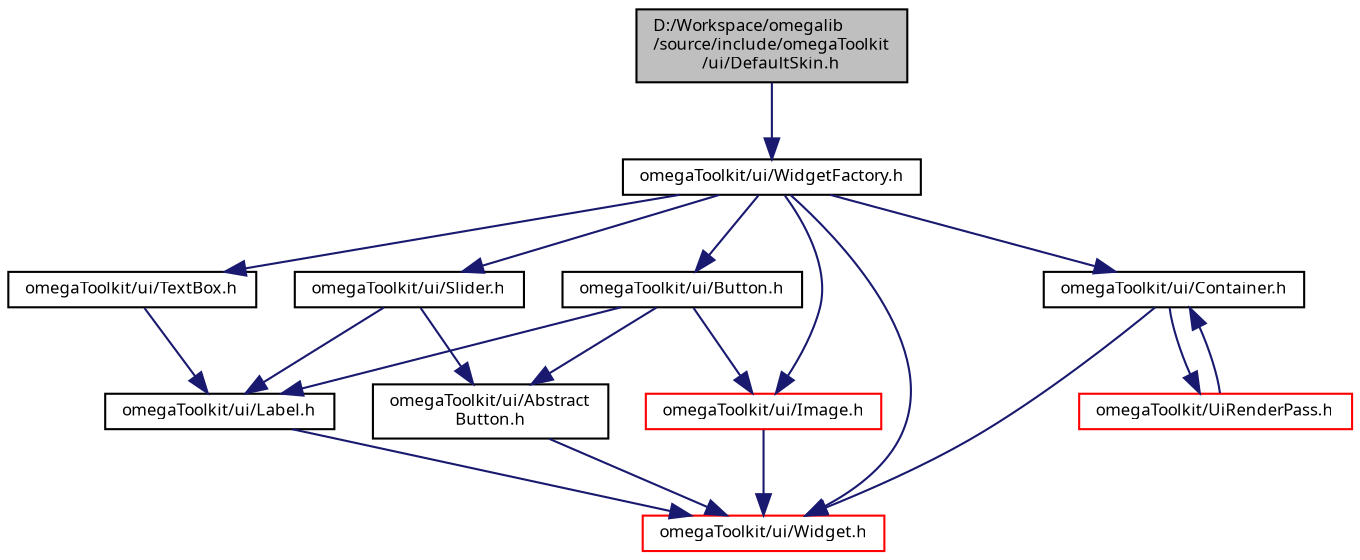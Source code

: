 digraph "D:/Workspace/omegalib/source/include/omegaToolkit/ui/DefaultSkin.h"
{
  bgcolor="transparent";
  edge [fontname="FreeSans.ttf",fontsize="8",labelfontname="FreeSans.ttf",labelfontsize="8"];
  node [fontname="FreeSans.ttf",fontsize="8",shape=record];
  Node1 [label="D:/Workspace/omegalib\l/source/include/omegaToolkit\l/ui/DefaultSkin.h",height=0.2,width=0.4,color="black", fillcolor="grey75", style="filled" fontcolor="black"];
  Node1 -> Node2 [color="midnightblue",fontsize="8",style="solid",fontname="FreeSans.ttf"];
  Node2 [label="omegaToolkit/ui/WidgetFactory.h",height=0.2,width=0.4,color="black",URL="$_widget_factory_8h.html"];
  Node2 -> Node3 [color="midnightblue",fontsize="8",style="solid",fontname="FreeSans.ttf"];
  Node3 [label="omegaToolkit/ui/Button.h",height=0.2,width=0.4,color="black",URL="$_button_8h.html"];
  Node3 -> Node4 [color="midnightblue",fontsize="8",style="solid",fontname="FreeSans.ttf"];
  Node4 [label="omegaToolkit/ui/Abstract\lButton.h",height=0.2,width=0.4,color="black",URL="$_abstract_button_8h.html"];
  Node4 -> Node5 [color="midnightblue",fontsize="8",style="solid",fontname="FreeSans.ttf"];
  Node5 [label="omegaToolkit/ui/Widget.h",height=0.2,width=0.4,color="red",URL="$_widget_8h.html"];
  Node3 -> Node6 [color="midnightblue",fontsize="8",style="solid",fontname="FreeSans.ttf"];
  Node6 [label="omegaToolkit/ui/Label.h",height=0.2,width=0.4,color="black",URL="$_label_8h.html"];
  Node6 -> Node5 [color="midnightblue",fontsize="8",style="solid",fontname="FreeSans.ttf"];
  Node3 -> Node7 [color="midnightblue",fontsize="8",style="solid",fontname="FreeSans.ttf"];
  Node7 [label="omegaToolkit/ui/Image.h",height=0.2,width=0.4,color="red",URL="$_image_8h.html"];
  Node7 -> Node5 [color="midnightblue",fontsize="8",style="solid",fontname="FreeSans.ttf"];
  Node2 -> Node8 [color="midnightblue",fontsize="8",style="solid",fontname="FreeSans.ttf"];
  Node8 [label="omegaToolkit/ui/Container.h",height=0.2,width=0.4,color="black",URL="$_container_8h.html"];
  Node8 -> Node5 [color="midnightblue",fontsize="8",style="solid",fontname="FreeSans.ttf"];
  Node8 -> Node9 [color="midnightblue",fontsize="8",style="solid",fontname="FreeSans.ttf"];
  Node9 [label="omegaToolkit/UiRenderPass.h",height=0.2,width=0.4,color="red",URL="$_ui_render_pass_8h.html"];
  Node9 -> Node8 [color="midnightblue",fontsize="8",style="solid",fontname="FreeSans.ttf"];
  Node2 -> Node10 [color="midnightblue",fontsize="8",style="solid",fontname="FreeSans.ttf"];
  Node10 [label="omegaToolkit/ui/Slider.h",height=0.2,width=0.4,color="black",URL="$_slider_8h.html"];
  Node10 -> Node4 [color="midnightblue",fontsize="8",style="solid",fontname="FreeSans.ttf"];
  Node10 -> Node6 [color="midnightblue",fontsize="8",style="solid",fontname="FreeSans.ttf"];
  Node2 -> Node5 [color="midnightblue",fontsize="8",style="solid",fontname="FreeSans.ttf"];
  Node2 -> Node7 [color="midnightblue",fontsize="8",style="solid",fontname="FreeSans.ttf"];
  Node2 -> Node11 [color="midnightblue",fontsize="8",style="solid",fontname="FreeSans.ttf"];
  Node11 [label="omegaToolkit/ui/TextBox.h",height=0.2,width=0.4,color="black",URL="$_text_box_8h.html"];
  Node11 -> Node6 [color="midnightblue",fontsize="8",style="solid",fontname="FreeSans.ttf"];
}

